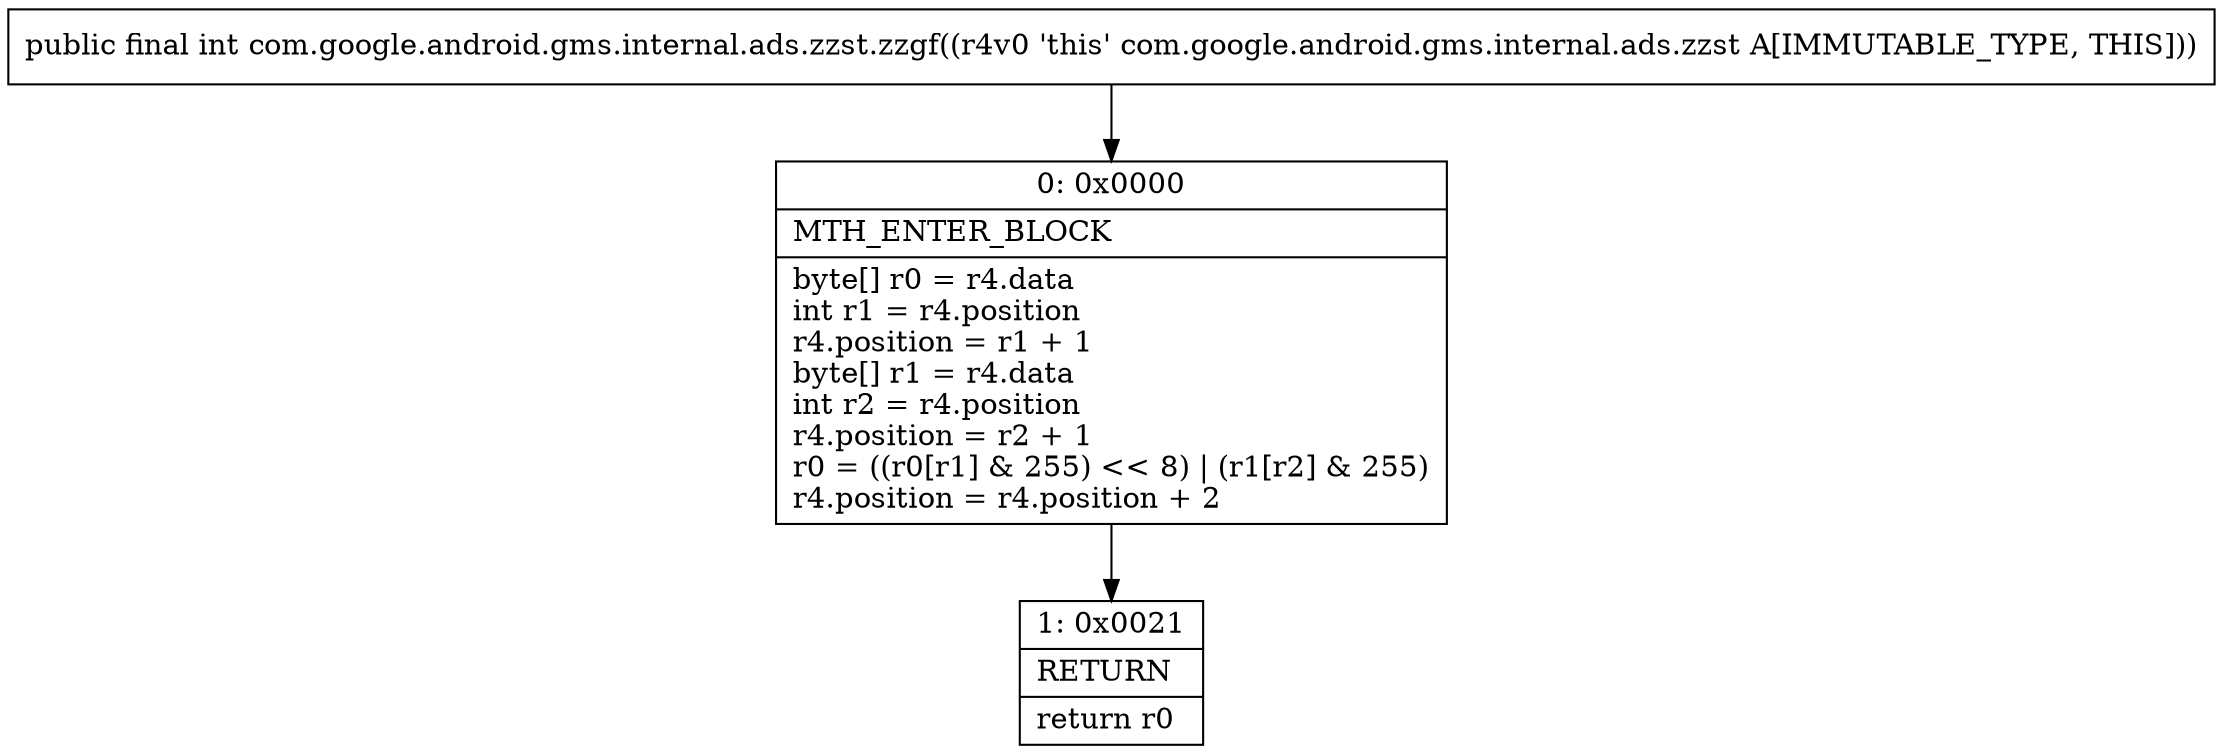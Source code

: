digraph "CFG forcom.google.android.gms.internal.ads.zzst.zzgf()I" {
Node_0 [shape=record,label="{0\:\ 0x0000|MTH_ENTER_BLOCK\l|byte[] r0 = r4.data\lint r1 = r4.position\lr4.position = r1 + 1\lbyte[] r1 = r4.data\lint r2 = r4.position\lr4.position = r2 + 1\lr0 = ((r0[r1] & 255) \<\< 8) \| (r1[r2] & 255)\lr4.position = r4.position + 2\l}"];
Node_1 [shape=record,label="{1\:\ 0x0021|RETURN\l|return r0\l}"];
MethodNode[shape=record,label="{public final int com.google.android.gms.internal.ads.zzst.zzgf((r4v0 'this' com.google.android.gms.internal.ads.zzst A[IMMUTABLE_TYPE, THIS])) }"];
MethodNode -> Node_0;
Node_0 -> Node_1;
}

